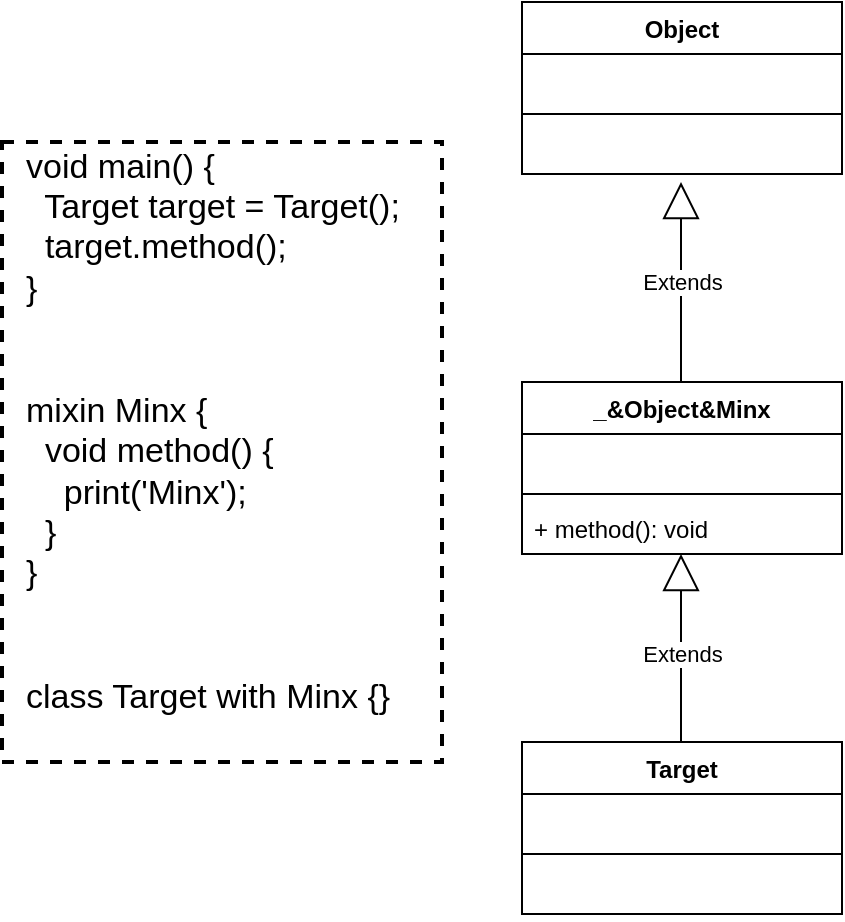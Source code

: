 <mxfile version="14.1.1" type="github">
  <diagram id="N8W1HHykKFwyfIRRnIqX" name="Page-1">
    <mxGraphModel dx="946" dy="614" grid="1" gridSize="10" guides="1" tooltips="1" connect="1" arrows="1" fold="1" page="1" pageScale="1" pageWidth="827" pageHeight="1169" math="0" shadow="0">
      <root>
        <mxCell id="0" />
        <mxCell id="1" parent="0" />
        <mxCell id="JNwnj3zUHK7VpIajx2lt-6" value="Extends" style="endArrow=block;endSize=16;endFill=0;html=1;" parent="1" edge="1">
          <mxGeometry width="160" relative="1" as="geometry">
            <mxPoint x="499.5" y="426" as="sourcePoint" />
            <mxPoint x="499.5" y="326" as="targetPoint" />
          </mxGeometry>
        </mxCell>
        <mxCell id="JNwnj3zUHK7VpIajx2lt-7" value="_&amp;Object&amp;Minx" style="swimlane;fontStyle=1;align=center;verticalAlign=top;childLayout=stackLayout;horizontal=1;startSize=26;horizontalStack=0;resizeParent=1;resizeParentMax=0;resizeLast=0;collapsible=1;marginBottom=0;" parent="1" vertex="1">
          <mxGeometry x="420" y="240" width="160" height="86" as="geometry" />
        </mxCell>
        <mxCell id="JNwnj3zUHK7VpIajx2lt-8" value="    " style="text;strokeColor=none;fillColor=none;align=left;verticalAlign=top;spacingLeft=4;spacingRight=4;overflow=hidden;rotatable=0;points=[[0,0.5],[1,0.5]];portConstraint=eastwest;" parent="JNwnj3zUHK7VpIajx2lt-7" vertex="1">
          <mxGeometry y="26" width="160" height="26" as="geometry" />
        </mxCell>
        <mxCell id="JNwnj3zUHK7VpIajx2lt-9" value="" style="line;strokeWidth=1;fillColor=none;align=left;verticalAlign=middle;spacingTop=-1;spacingLeft=3;spacingRight=3;rotatable=0;labelPosition=right;points=[];portConstraint=eastwest;" parent="JNwnj3zUHK7VpIajx2lt-7" vertex="1">
          <mxGeometry y="52" width="160" height="8" as="geometry" />
        </mxCell>
        <mxCell id="JNwnj3zUHK7VpIajx2lt-10" value="+ method(): void" style="text;strokeColor=none;fillColor=none;align=left;verticalAlign=top;spacingLeft=4;spacingRight=4;overflow=hidden;rotatable=0;points=[[0,0.5],[1,0.5]];portConstraint=eastwest;" parent="JNwnj3zUHK7VpIajx2lt-7" vertex="1">
          <mxGeometry y="60" width="160" height="26" as="geometry" />
        </mxCell>
        <mxCell id="JNwnj3zUHK7VpIajx2lt-12" value="Target" style="swimlane;fontStyle=1;align=center;verticalAlign=top;childLayout=stackLayout;horizontal=1;startSize=26;horizontalStack=0;resizeParent=1;resizeParentMax=0;resizeLast=0;collapsible=1;marginBottom=0;" parent="1" vertex="1">
          <mxGeometry x="420" y="420" width="160" height="86" as="geometry" />
        </mxCell>
        <mxCell id="JNwnj3zUHK7VpIajx2lt-13" value="    " style="text;strokeColor=none;fillColor=none;align=left;verticalAlign=top;spacingLeft=4;spacingRight=4;overflow=hidden;rotatable=0;points=[[0,0.5],[1,0.5]];portConstraint=eastwest;" parent="JNwnj3zUHK7VpIajx2lt-12" vertex="1">
          <mxGeometry y="26" width="160" height="26" as="geometry" />
        </mxCell>
        <mxCell id="JNwnj3zUHK7VpIajx2lt-14" value="" style="line;strokeWidth=1;fillColor=none;align=left;verticalAlign=middle;spacingTop=-1;spacingLeft=3;spacingRight=3;rotatable=0;labelPosition=right;points=[];portConstraint=eastwest;" parent="JNwnj3zUHK7VpIajx2lt-12" vertex="1">
          <mxGeometry y="52" width="160" height="8" as="geometry" />
        </mxCell>
        <mxCell id="JNwnj3zUHK7VpIajx2lt-15" value=" " style="text;strokeColor=none;fillColor=none;align=left;verticalAlign=top;spacingLeft=4;spacingRight=4;overflow=hidden;rotatable=0;points=[[0,0.5],[1,0.5]];portConstraint=eastwest;" parent="JNwnj3zUHK7VpIajx2lt-12" vertex="1">
          <mxGeometry y="60" width="160" height="26" as="geometry" />
        </mxCell>
        <mxCell id="JNwnj3zUHK7VpIajx2lt-17" value="Object" style="swimlane;fontStyle=1;align=center;verticalAlign=top;childLayout=stackLayout;horizontal=1;startSize=26;horizontalStack=0;resizeParent=1;resizeParentMax=0;resizeLast=0;collapsible=1;marginBottom=0;" parent="1" vertex="1">
          <mxGeometry x="420" y="50" width="160" height="86" as="geometry" />
        </mxCell>
        <mxCell id="JNwnj3zUHK7VpIajx2lt-18" value=" " style="text;strokeColor=none;fillColor=none;align=left;verticalAlign=top;spacingLeft=4;spacingRight=4;overflow=hidden;rotatable=0;points=[[0,0.5],[1,0.5]];portConstraint=eastwest;" parent="JNwnj3zUHK7VpIajx2lt-17" vertex="1">
          <mxGeometry y="26" width="160" height="26" as="geometry" />
        </mxCell>
        <mxCell id="JNwnj3zUHK7VpIajx2lt-19" value="" style="line;strokeWidth=1;fillColor=none;align=left;verticalAlign=middle;spacingTop=-1;spacingLeft=3;spacingRight=3;rotatable=0;labelPosition=right;points=[];portConstraint=eastwest;" parent="JNwnj3zUHK7VpIajx2lt-17" vertex="1">
          <mxGeometry y="52" width="160" height="8" as="geometry" />
        </mxCell>
        <mxCell id="JNwnj3zUHK7VpIajx2lt-20" value=" " style="text;strokeColor=none;fillColor=none;align=left;verticalAlign=top;spacingLeft=4;spacingRight=4;overflow=hidden;rotatable=0;points=[[0,0.5],[1,0.5]];portConstraint=eastwest;" parent="JNwnj3zUHK7VpIajx2lt-17" vertex="1">
          <mxGeometry y="60" width="160" height="26" as="geometry" />
        </mxCell>
        <mxCell id="JNwnj3zUHK7VpIajx2lt-21" value="Extends" style="endArrow=block;endSize=16;endFill=0;html=1;" parent="1" edge="1">
          <mxGeometry width="160" relative="1" as="geometry">
            <mxPoint x="499.5" y="240" as="sourcePoint" />
            <mxPoint x="499.5" y="140" as="targetPoint" />
          </mxGeometry>
        </mxCell>
        <mxCell id="JNwnj3zUHK7VpIajx2lt-29" value="&lt;div style=&quot;font-size: 17px;&quot;&gt;void main() {&lt;/div&gt;&lt;div style=&quot;font-size: 17px;&quot;&gt;&amp;nbsp; Target target = Target();&lt;/div&gt;&lt;div style=&quot;font-size: 17px;&quot;&gt;&amp;nbsp; target.method();&lt;/div&gt;&lt;div style=&quot;font-size: 17px;&quot;&gt;}&lt;/div&gt;&lt;div style=&quot;font-size: 17px;&quot;&gt;&lt;br style=&quot;font-size: 17px;&quot;&gt;&lt;/div&gt;&lt;div style=&quot;font-size: 17px;&quot;&gt;&lt;br style=&quot;font-size: 17px;&quot;&gt;&lt;/div&gt;&lt;div style=&quot;font-size: 17px;&quot;&gt;mixin Minx {&lt;/div&gt;&lt;div style=&quot;font-size: 17px;&quot;&gt;&amp;nbsp; void method() {&lt;/div&gt;&lt;div style=&quot;font-size: 17px;&quot;&gt;&amp;nbsp; &amp;nbsp; print(&#39;Minx&#39;);&lt;/div&gt;&lt;div style=&quot;font-size: 17px;&quot;&gt;&amp;nbsp; }&lt;/div&gt;&lt;div style=&quot;font-size: 17px;&quot;&gt;}&lt;/div&gt;&lt;div style=&quot;font-size: 17px;&quot;&gt;&lt;br style=&quot;font-size: 17px;&quot;&gt;&lt;/div&gt;&lt;div style=&quot;font-size: 17px;&quot;&gt;&lt;br style=&quot;font-size: 17px;&quot;&gt;&lt;/div&gt;&lt;div style=&quot;font-size: 17px;&quot;&gt;class Target with Minx {}&lt;/div&gt;&lt;div style=&quot;font-size: 17px;&quot;&gt;&lt;br style=&quot;font-size: 17px;&quot;&gt;&lt;/div&gt;" style="text;html=1;align=left;verticalAlign=middle;resizable=0;points=[];autosize=1;fontSize=17;dashed=1;" parent="1" vertex="1">
          <mxGeometry x="170" y="120" width="200" height="310" as="geometry" />
        </mxCell>
        <mxCell id="qGN4hegRcMGnjekCTG_t-1" value="" style="rounded=0;whiteSpace=wrap;html=1;dashed=1;fontSize=17;align=left;fillColor=none;strokeWidth=2;" vertex="1" parent="1">
          <mxGeometry x="160" y="120" width="220" height="310" as="geometry" />
        </mxCell>
      </root>
    </mxGraphModel>
  </diagram>
</mxfile>
